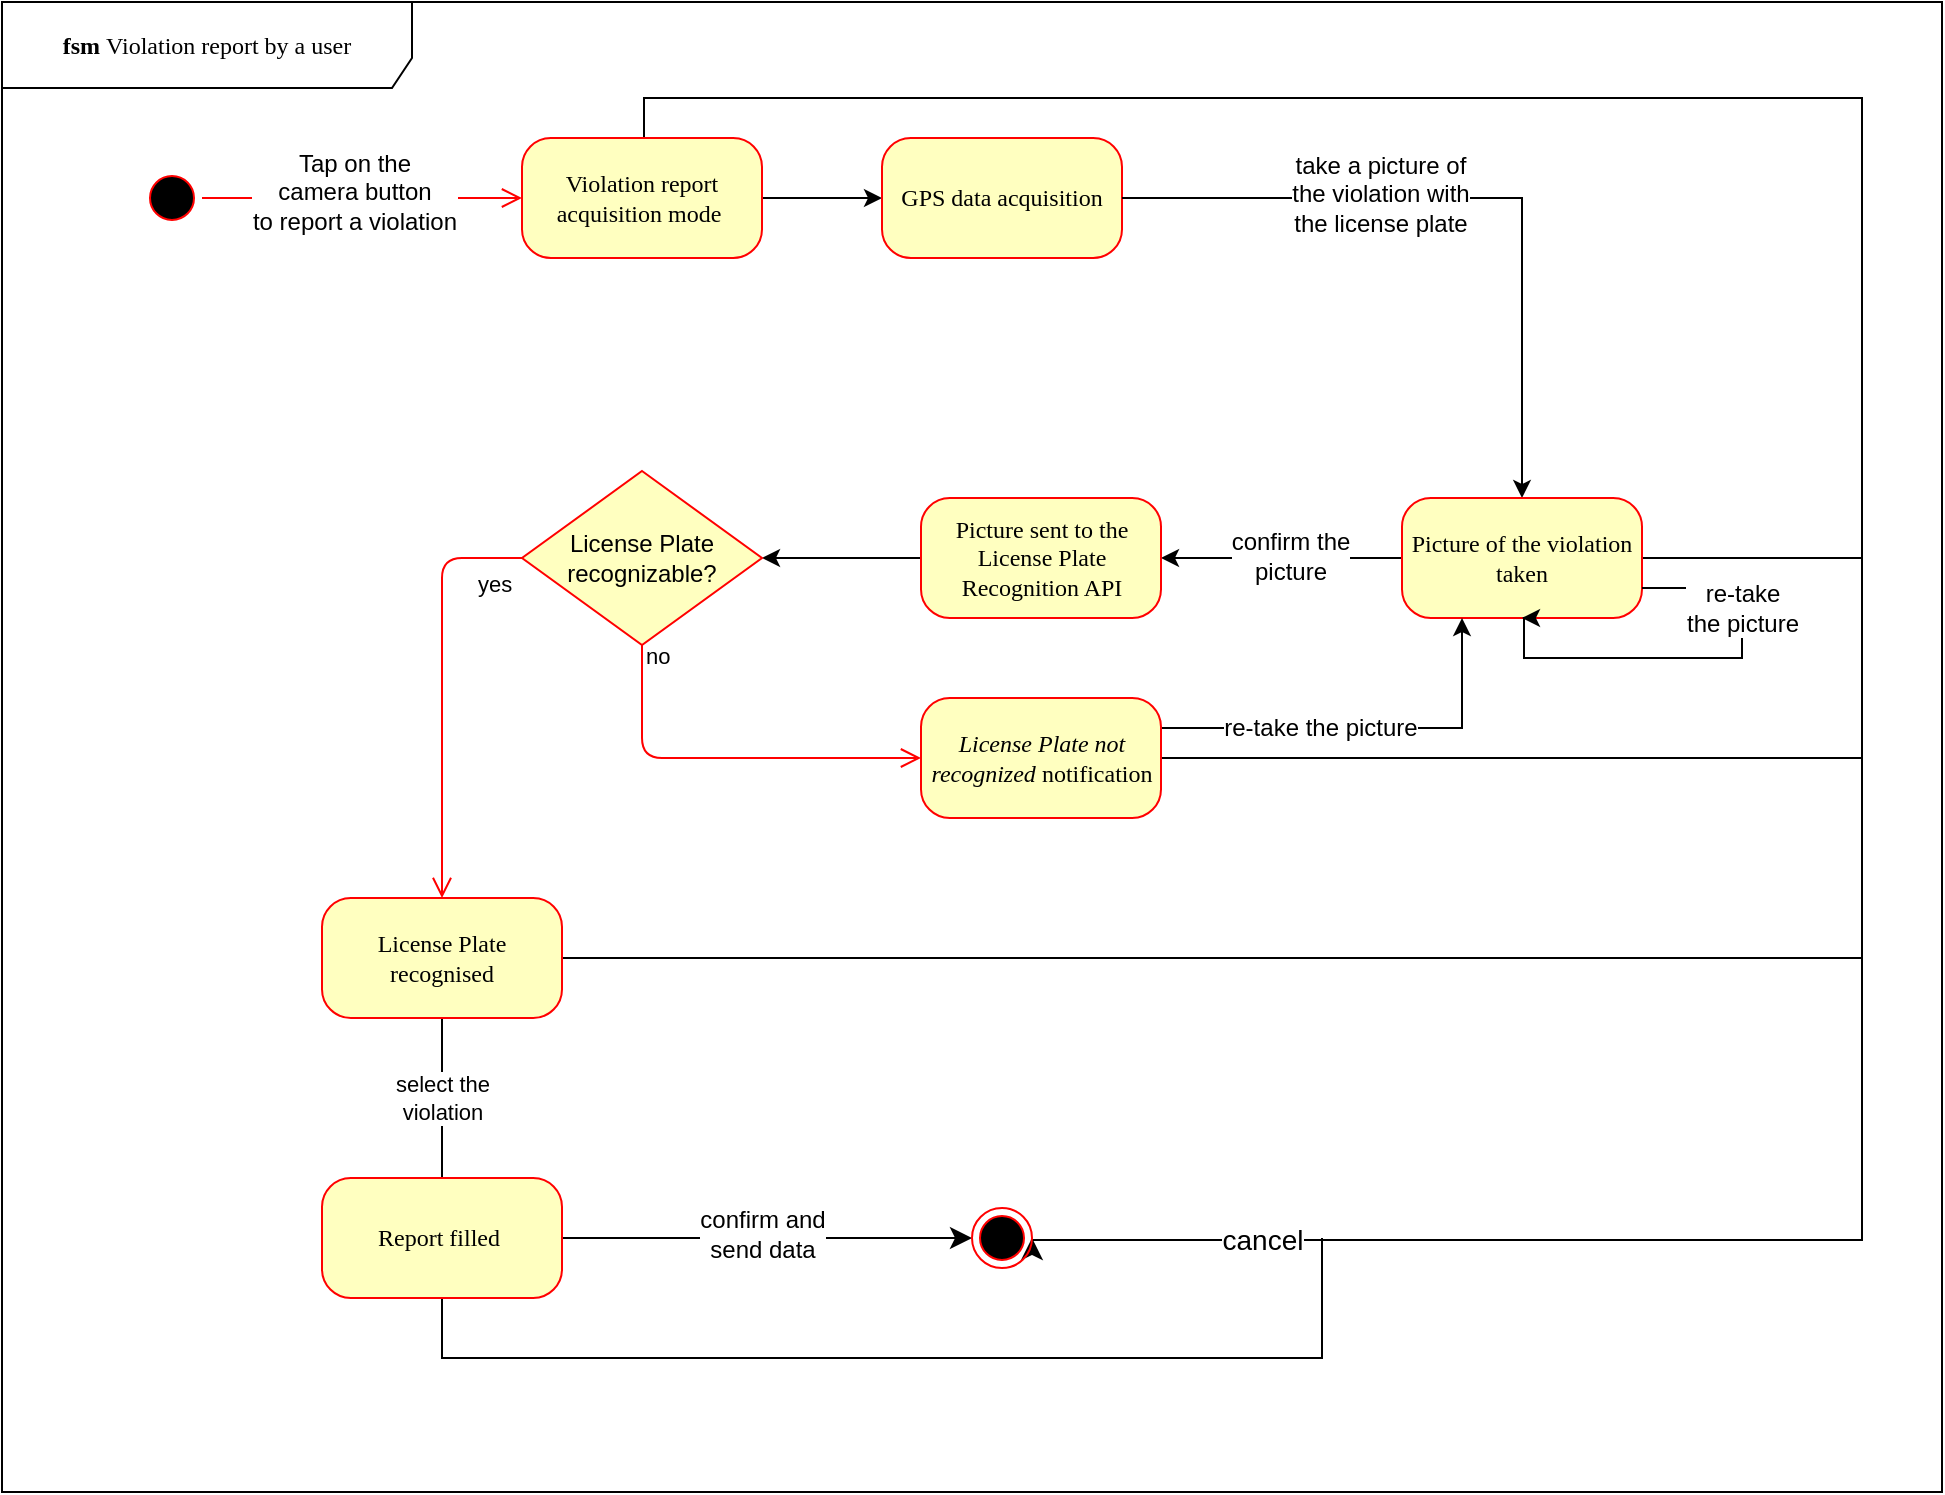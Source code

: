 <mxfile version="12.2.6" type="github" pages="1">
  <diagram name="Page-1" id="58cdce13-f638-feb5-8d6f-7d28b1aa9fa0">
    <mxGraphModel dx="1140" dy="912" grid="1" gridSize="10" guides="1" tooltips="1" connect="1" arrows="1" fold="1" page="1" pageScale="1" pageWidth="1100" pageHeight="850" background="#ffffff" math="0" shadow="0">
      <root>
        <mxCell id="0"/>
        <mxCell id="1" parent="0"/>
        <mxCell id="2a3bc250acf0617d-8" value="&lt;b&gt;fsm &lt;/b&gt;Violation report by a user" style="shape=umlFrame;whiteSpace=wrap;html=1;rounded=1;shadow=0;comic=0;labelBackgroundColor=none;strokeColor=#000000;strokeWidth=1;fillColor=#ffffff;fontFamily=Verdana;fontSize=12;fontColor=#000000;align=center;width=205;height=43;" parent="1" vertex="1">
          <mxGeometry x="40" y="52" width="970" height="745" as="geometry"/>
        </mxCell>
        <mxCell id="382b91b5511bd0f7-1" value="" style="ellipse;html=1;shape=startState;fillColor=#000000;strokeColor=#ff0000;rounded=1;shadow=0;comic=0;labelBackgroundColor=none;fontFamily=Verdana;fontSize=12;fontColor=#000000;align=center;direction=south;" parent="1" vertex="1">
          <mxGeometry x="110" y="135" width="30" height="30" as="geometry"/>
        </mxCell>
        <mxCell id="_PtXi-9Gh8Q9wvSlbxf3-2" value="" style="edgeStyle=orthogonalEdgeStyle;rounded=0;orthogonalLoop=1;jettySize=auto;html=1;" edge="1" parent="1" source="382b91b5511bd0f7-6" target="_PtXi-9Gh8Q9wvSlbxf3-1">
          <mxGeometry relative="1" as="geometry"/>
        </mxCell>
        <mxCell id="_PtXi-9Gh8Q9wvSlbxf3-40" style="edgeStyle=orthogonalEdgeStyle;rounded=0;orthogonalLoop=1;jettySize=auto;html=1;entryX=1;entryY=0.5;entryDx=0;entryDy=0;endSize=8;" edge="1" parent="1" source="382b91b5511bd0f7-6" target="j2eZt9Gs0FW0rEVfYFhb-42">
          <mxGeometry relative="1" as="geometry">
            <Array as="points">
              <mxPoint x="361" y="100"/>
              <mxPoint x="970" y="100"/>
              <mxPoint x="970" y="671"/>
            </Array>
          </mxGeometry>
        </mxCell>
        <mxCell id="_PtXi-9Gh8Q9wvSlbxf3-48" value="cancel" style="text;html=1;resizable=0;points=[];align=center;verticalAlign=middle;labelBackgroundColor=#ffffff;fontSize=14;" vertex="1" connectable="0" parent="_PtXi-9Gh8Q9wvSlbxf3-40">
          <mxGeometry x="0.577" relative="1" as="geometry">
            <mxPoint x="-226" y="-0.5" as="offset"/>
          </mxGeometry>
        </mxCell>
        <mxCell id="382b91b5511bd0f7-6" value="Violation report acquisition mode&amp;nbsp;" style="rounded=1;whiteSpace=wrap;html=1;arcSize=24;fillColor=#ffffc0;strokeColor=#ff0000;shadow=0;comic=0;labelBackgroundColor=none;fontFamily=Verdana;fontSize=12;fontColor=#000000;align=center;" parent="1" vertex="1">
          <mxGeometry x="300" y="120" width="120" height="60" as="geometry"/>
        </mxCell>
        <mxCell id="_PtXi-9Gh8Q9wvSlbxf3-1" value="GPS data acquisition" style="rounded=1;whiteSpace=wrap;html=1;arcSize=24;fillColor=#ffffc0;strokeColor=#ff0000;shadow=0;comic=0;labelBackgroundColor=none;fontFamily=Verdana;fontSize=12;fontColor=#000000;align=center;" vertex="1" parent="1">
          <mxGeometry x="480" y="120" width="120" height="60" as="geometry"/>
        </mxCell>
        <mxCell id="_PtXi-9Gh8Q9wvSlbxf3-5" value="" style="edgeStyle=orthogonalEdgeStyle;rounded=0;orthogonalLoop=1;jettySize=auto;html=1;exitX=1;exitY=0.5;exitDx=0;exitDy=0;" edge="1" parent="1" source="_PtXi-9Gh8Q9wvSlbxf3-1" target="_PtXi-9Gh8Q9wvSlbxf3-4">
          <mxGeometry relative="1" as="geometry">
            <mxPoint x="800" y="180" as="sourcePoint"/>
          </mxGeometry>
        </mxCell>
        <mxCell id="_PtXi-9Gh8Q9wvSlbxf3-6" value="take a picture of&lt;br&gt;the violation with&lt;br&gt;the license plate" style="text;html=1;resizable=0;points=[];align=center;verticalAlign=middle;labelBackgroundColor=#ffffff;" vertex="1" connectable="0" parent="_PtXi-9Gh8Q9wvSlbxf3-5">
          <mxGeometry x="-0.267" y="2" relative="1" as="geometry">
            <mxPoint as="offset"/>
          </mxGeometry>
        </mxCell>
        <mxCell id="_PtXi-9Gh8Q9wvSlbxf3-7" style="edgeStyle=orthogonalEdgeStyle;rounded=0;orthogonalLoop=1;jettySize=auto;html=1;exitX=0;exitY=0.5;exitDx=0;exitDy=0;" edge="1" parent="1" source="_PtXi-9Gh8Q9wvSlbxf3-4" target="j2eZt9Gs0FW0rEVfYFhb-17">
          <mxGeometry relative="1" as="geometry">
            <mxPoint x="675" y="330.667" as="targetPoint"/>
          </mxGeometry>
        </mxCell>
        <mxCell id="_PtXi-9Gh8Q9wvSlbxf3-8" value="confirm the&lt;br&gt;picture" style="text;html=1;resizable=0;points=[];align=center;verticalAlign=middle;labelBackgroundColor=#ffffff;" vertex="1" connectable="0" parent="_PtXi-9Gh8Q9wvSlbxf3-7">
          <mxGeometry x="0.012" y="-5" relative="1" as="geometry">
            <mxPoint x="5" y="4" as="offset"/>
          </mxGeometry>
        </mxCell>
        <mxCell id="_PtXi-9Gh8Q9wvSlbxf3-44" style="edgeStyle=none;rounded=0;orthogonalLoop=1;jettySize=auto;html=1;endArrow=none;endFill=0;strokeColor=#000000;" edge="1" parent="1" source="_PtXi-9Gh8Q9wvSlbxf3-4">
          <mxGeometry relative="1" as="geometry">
            <mxPoint x="970" y="330" as="targetPoint"/>
          </mxGeometry>
        </mxCell>
        <mxCell id="_PtXi-9Gh8Q9wvSlbxf3-4" value="Picture of the violation taken" style="rounded=1;whiteSpace=wrap;html=1;arcSize=24;fillColor=#ffffc0;strokeColor=#ff0000;shadow=0;comic=0;labelBackgroundColor=none;fontFamily=Verdana;fontSize=12;fontColor=#000000;align=center;" vertex="1" parent="1">
          <mxGeometry x="740" y="300" width="120" height="60" as="geometry"/>
        </mxCell>
        <mxCell id="_PtXi-9Gh8Q9wvSlbxf3-12" value="" style="edgeStyle=orthogonalEdgeStyle;rounded=0;orthogonalLoop=1;jettySize=auto;html=1;" edge="1" parent="1" source="j2eZt9Gs0FW0rEVfYFhb-17" target="_PtXi-9Gh8Q9wvSlbxf3-26">
          <mxGeometry relative="1" as="geometry">
            <mxPoint x="419.5" y="330" as="targetPoint"/>
          </mxGeometry>
        </mxCell>
        <mxCell id="j2eZt9Gs0FW0rEVfYFhb-17" value="Picture sent to the License Plate Recognition API" style="rounded=1;whiteSpace=wrap;html=1;arcSize=24;fillColor=#ffffc0;strokeColor=#ff0000;shadow=0;comic=0;labelBackgroundColor=none;fontFamily=Verdana;fontSize=12;fontColor=#000000;align=center;" parent="1" vertex="1">
          <mxGeometry x="499.5" y="300" width="120" height="60" as="geometry"/>
        </mxCell>
        <mxCell id="_PtXi-9Gh8Q9wvSlbxf3-47" style="edgeStyle=none;rounded=0;orthogonalLoop=1;jettySize=auto;html=1;endArrow=none;endFill=0;strokeColor=#000000;" edge="1" parent="1" source="j2eZt9Gs0FW0rEVfYFhb-33">
          <mxGeometry relative="1" as="geometry">
            <mxPoint x="970" y="530" as="targetPoint"/>
          </mxGeometry>
        </mxCell>
        <mxCell id="_PtXi-9Gh8Q9wvSlbxf3-52" value="select the &lt;br&gt;violation" style="edgeStyle=none;rounded=0;orthogonalLoop=1;jettySize=auto;html=1;endArrow=none;endFill=0;strokeColor=#000000;" edge="1" parent="1" source="j2eZt9Gs0FW0rEVfYFhb-33" target="_PtXi-9Gh8Q9wvSlbxf3-51">
          <mxGeometry relative="1" as="geometry"/>
        </mxCell>
        <mxCell id="j2eZt9Gs0FW0rEVfYFhb-33" value="License Plate recognised" style="rounded=1;whiteSpace=wrap;html=1;arcSize=24;fillColor=#ffffc0;strokeColor=#ff0000;shadow=0;comic=0;labelBackgroundColor=none;fontFamily=Verdana;fontSize=12;fontColor=#000000;align=center;" parent="1" vertex="1">
          <mxGeometry x="200" y="500" width="120" height="60" as="geometry"/>
        </mxCell>
        <mxCell id="_PtXi-9Gh8Q9wvSlbxf3-53" style="edgeStyle=none;rounded=0;orthogonalLoop=1;jettySize=auto;html=1;exitX=1;exitY=0.5;exitDx=0;exitDy=0;endArrow=classic;endFill=1;strokeColor=#000000;endSize=8;" edge="1" parent="1" source="_PtXi-9Gh8Q9wvSlbxf3-51" target="j2eZt9Gs0FW0rEVfYFhb-42">
          <mxGeometry relative="1" as="geometry"/>
        </mxCell>
        <mxCell id="_PtXi-9Gh8Q9wvSlbxf3-54" value="confirm and&lt;br&gt;send data" style="text;html=1;resizable=0;points=[];align=center;verticalAlign=middle;labelBackgroundColor=#ffffff;" vertex="1" connectable="0" parent="_PtXi-9Gh8Q9wvSlbxf3-53">
          <mxGeometry x="-0.148" y="2" relative="1" as="geometry">
            <mxPoint x="12" as="offset"/>
          </mxGeometry>
        </mxCell>
        <mxCell id="_PtXi-9Gh8Q9wvSlbxf3-57" style="edgeStyle=none;rounded=0;orthogonalLoop=1;jettySize=auto;html=1;endArrow=none;endFill=0;strokeColor=#000000;fontSize=14;exitX=0.5;exitY=1;exitDx=0;exitDy=0;" edge="1" parent="1" source="_PtXi-9Gh8Q9wvSlbxf3-51">
          <mxGeometry relative="1" as="geometry">
            <mxPoint x="700" y="670" as="targetPoint"/>
            <Array as="points">
              <mxPoint x="260" y="730"/>
              <mxPoint x="490" y="730"/>
              <mxPoint x="700" y="730"/>
            </Array>
          </mxGeometry>
        </mxCell>
        <mxCell id="_PtXi-9Gh8Q9wvSlbxf3-51" value="Report filled&amp;nbsp;" style="rounded=1;whiteSpace=wrap;html=1;arcSize=24;fillColor=#ffffc0;strokeColor=#ff0000;shadow=0;comic=0;labelBackgroundColor=none;fontFamily=Verdana;fontSize=12;fontColor=#000000;align=center;" vertex="1" parent="1">
          <mxGeometry x="200" y="640" width="120" height="60" as="geometry"/>
        </mxCell>
        <mxCell id="2a3bc250acf0617d-9" style="edgeStyle=orthogonalEdgeStyle;html=1;labelBackgroundColor=none;endArrow=open;endSize=8;strokeColor=#ff0000;fontFamily=Verdana;fontSize=12;align=left;" parent="1" source="382b91b5511bd0f7-1" target="382b91b5511bd0f7-6" edge="1">
          <mxGeometry relative="1" as="geometry"/>
        </mxCell>
        <mxCell id="j2eZt9Gs0FW0rEVfYFhb-2" value="Tap on the&lt;br&gt;camera button&lt;br&gt;to report a violation" style="text;html=1;resizable=0;points=[];align=center;verticalAlign=middle;labelBackgroundColor=#ffffff;" parent="2a3bc250acf0617d-9" vertex="1" connectable="0">
          <mxGeometry y="5" relative="1" as="geometry">
            <mxPoint x="-4" y="2" as="offset"/>
          </mxGeometry>
        </mxCell>
        <mxCell id="j2eZt9Gs0FW0rEVfYFhb-42" value="" style="ellipse;html=1;shape=endState;fillColor=#000000;strokeColor=#ff0000;" parent="1" vertex="1">
          <mxGeometry x="525" y="655" width="30" height="30" as="geometry"/>
        </mxCell>
        <mxCell id="_PtXi-9Gh8Q9wvSlbxf3-9" style="edgeStyle=orthogonalEdgeStyle;rounded=0;orthogonalLoop=1;jettySize=auto;html=1;entryX=0.5;entryY=1;entryDx=0;entryDy=0;exitX=1;exitY=0.75;exitDx=0;exitDy=0;" edge="1" parent="1" source="_PtXi-9Gh8Q9wvSlbxf3-4" target="_PtXi-9Gh8Q9wvSlbxf3-4">
          <mxGeometry relative="1" as="geometry">
            <Array as="points">
              <mxPoint x="910" y="345"/>
              <mxPoint x="910" y="380"/>
              <mxPoint x="801" y="380"/>
            </Array>
          </mxGeometry>
        </mxCell>
        <mxCell id="_PtXi-9Gh8Q9wvSlbxf3-10" value="re-take &lt;br&gt;the picture" style="text;html=1;resizable=0;points=[];align=center;verticalAlign=middle;labelBackgroundColor=#ffffff;" vertex="1" connectable="0" parent="_PtXi-9Gh8Q9wvSlbxf3-9">
          <mxGeometry x="-0.444" y="1" relative="1" as="geometry">
            <mxPoint x="-1" as="offset"/>
          </mxGeometry>
        </mxCell>
        <mxCell id="_PtXi-9Gh8Q9wvSlbxf3-26" value="License Plate&lt;br&gt;recognizable?" style="rhombus;whiteSpace=wrap;html=1;fillColor=#ffffc0;strokeColor=#ff0000;" vertex="1" parent="1">
          <mxGeometry x="300" y="286.5" width="120" height="87" as="geometry"/>
        </mxCell>
        <mxCell id="_PtXi-9Gh8Q9wvSlbxf3-27" value="no" style="edgeStyle=orthogonalEdgeStyle;html=1;align=left;verticalAlign=bottom;endArrow=open;endSize=8;strokeColor=#ff0000;" edge="1" source="_PtXi-9Gh8Q9wvSlbxf3-26" parent="1" target="_PtXi-9Gh8Q9wvSlbxf3-30">
          <mxGeometry x="-0.854" relative="1" as="geometry">
            <mxPoint x="500" y="430" as="targetPoint"/>
            <Array as="points">
              <mxPoint x="360" y="430"/>
            </Array>
            <mxPoint as="offset"/>
          </mxGeometry>
        </mxCell>
        <mxCell id="_PtXi-9Gh8Q9wvSlbxf3-28" value="yes" style="edgeStyle=orthogonalEdgeStyle;html=1;align=left;verticalAlign=top;endArrow=open;endSize=8;strokeColor=#ff0000;entryX=0.5;entryY=0;entryDx=0;entryDy=0;" edge="1" source="_PtXi-9Gh8Q9wvSlbxf3-26" parent="1" target="j2eZt9Gs0FW0rEVfYFhb-33">
          <mxGeometry x="-0.77" relative="1" as="geometry">
            <mxPoint x="260" y="490" as="targetPoint"/>
            <Array as="points">
              <mxPoint x="260" y="330"/>
            </Array>
            <mxPoint as="offset"/>
          </mxGeometry>
        </mxCell>
        <mxCell id="_PtXi-9Gh8Q9wvSlbxf3-33" style="edgeStyle=orthogonalEdgeStyle;rounded=0;orthogonalLoop=1;jettySize=auto;html=1;entryX=0.25;entryY=1;entryDx=0;entryDy=0;exitX=1;exitY=0.25;exitDx=0;exitDy=0;" edge="1" parent="1" source="_PtXi-9Gh8Q9wvSlbxf3-30" target="_PtXi-9Gh8Q9wvSlbxf3-4">
          <mxGeometry relative="1" as="geometry"/>
        </mxCell>
        <mxCell id="_PtXi-9Gh8Q9wvSlbxf3-34" value="re-take the picture" style="text;html=1;resizable=0;points=[];align=center;verticalAlign=middle;labelBackgroundColor=#ffffff;" vertex="1" connectable="0" parent="_PtXi-9Gh8Q9wvSlbxf3-33">
          <mxGeometry x="-0.106" relative="1" as="geometry">
            <mxPoint x="-13" as="offset"/>
          </mxGeometry>
        </mxCell>
        <mxCell id="_PtXi-9Gh8Q9wvSlbxf3-46" style="edgeStyle=none;rounded=0;orthogonalLoop=1;jettySize=auto;html=1;endArrow=none;endFill=0;strokeColor=#000000;" edge="1" parent="1" source="_PtXi-9Gh8Q9wvSlbxf3-30">
          <mxGeometry relative="1" as="geometry">
            <mxPoint x="970" y="430" as="targetPoint"/>
          </mxGeometry>
        </mxCell>
        <mxCell id="_PtXi-9Gh8Q9wvSlbxf3-30" value="&lt;i&gt;License Plate not recognized&lt;/i&gt; notification" style="rounded=1;whiteSpace=wrap;html=1;arcSize=24;fillColor=#ffffc0;strokeColor=#ff0000;shadow=0;comic=0;labelBackgroundColor=none;fontFamily=Verdana;fontSize=12;fontColor=#000000;align=center;" vertex="1" parent="1">
          <mxGeometry x="499.5" y="400" width="120" height="60" as="geometry"/>
        </mxCell>
      </root>
    </mxGraphModel>
  </diagram>
</mxfile>
